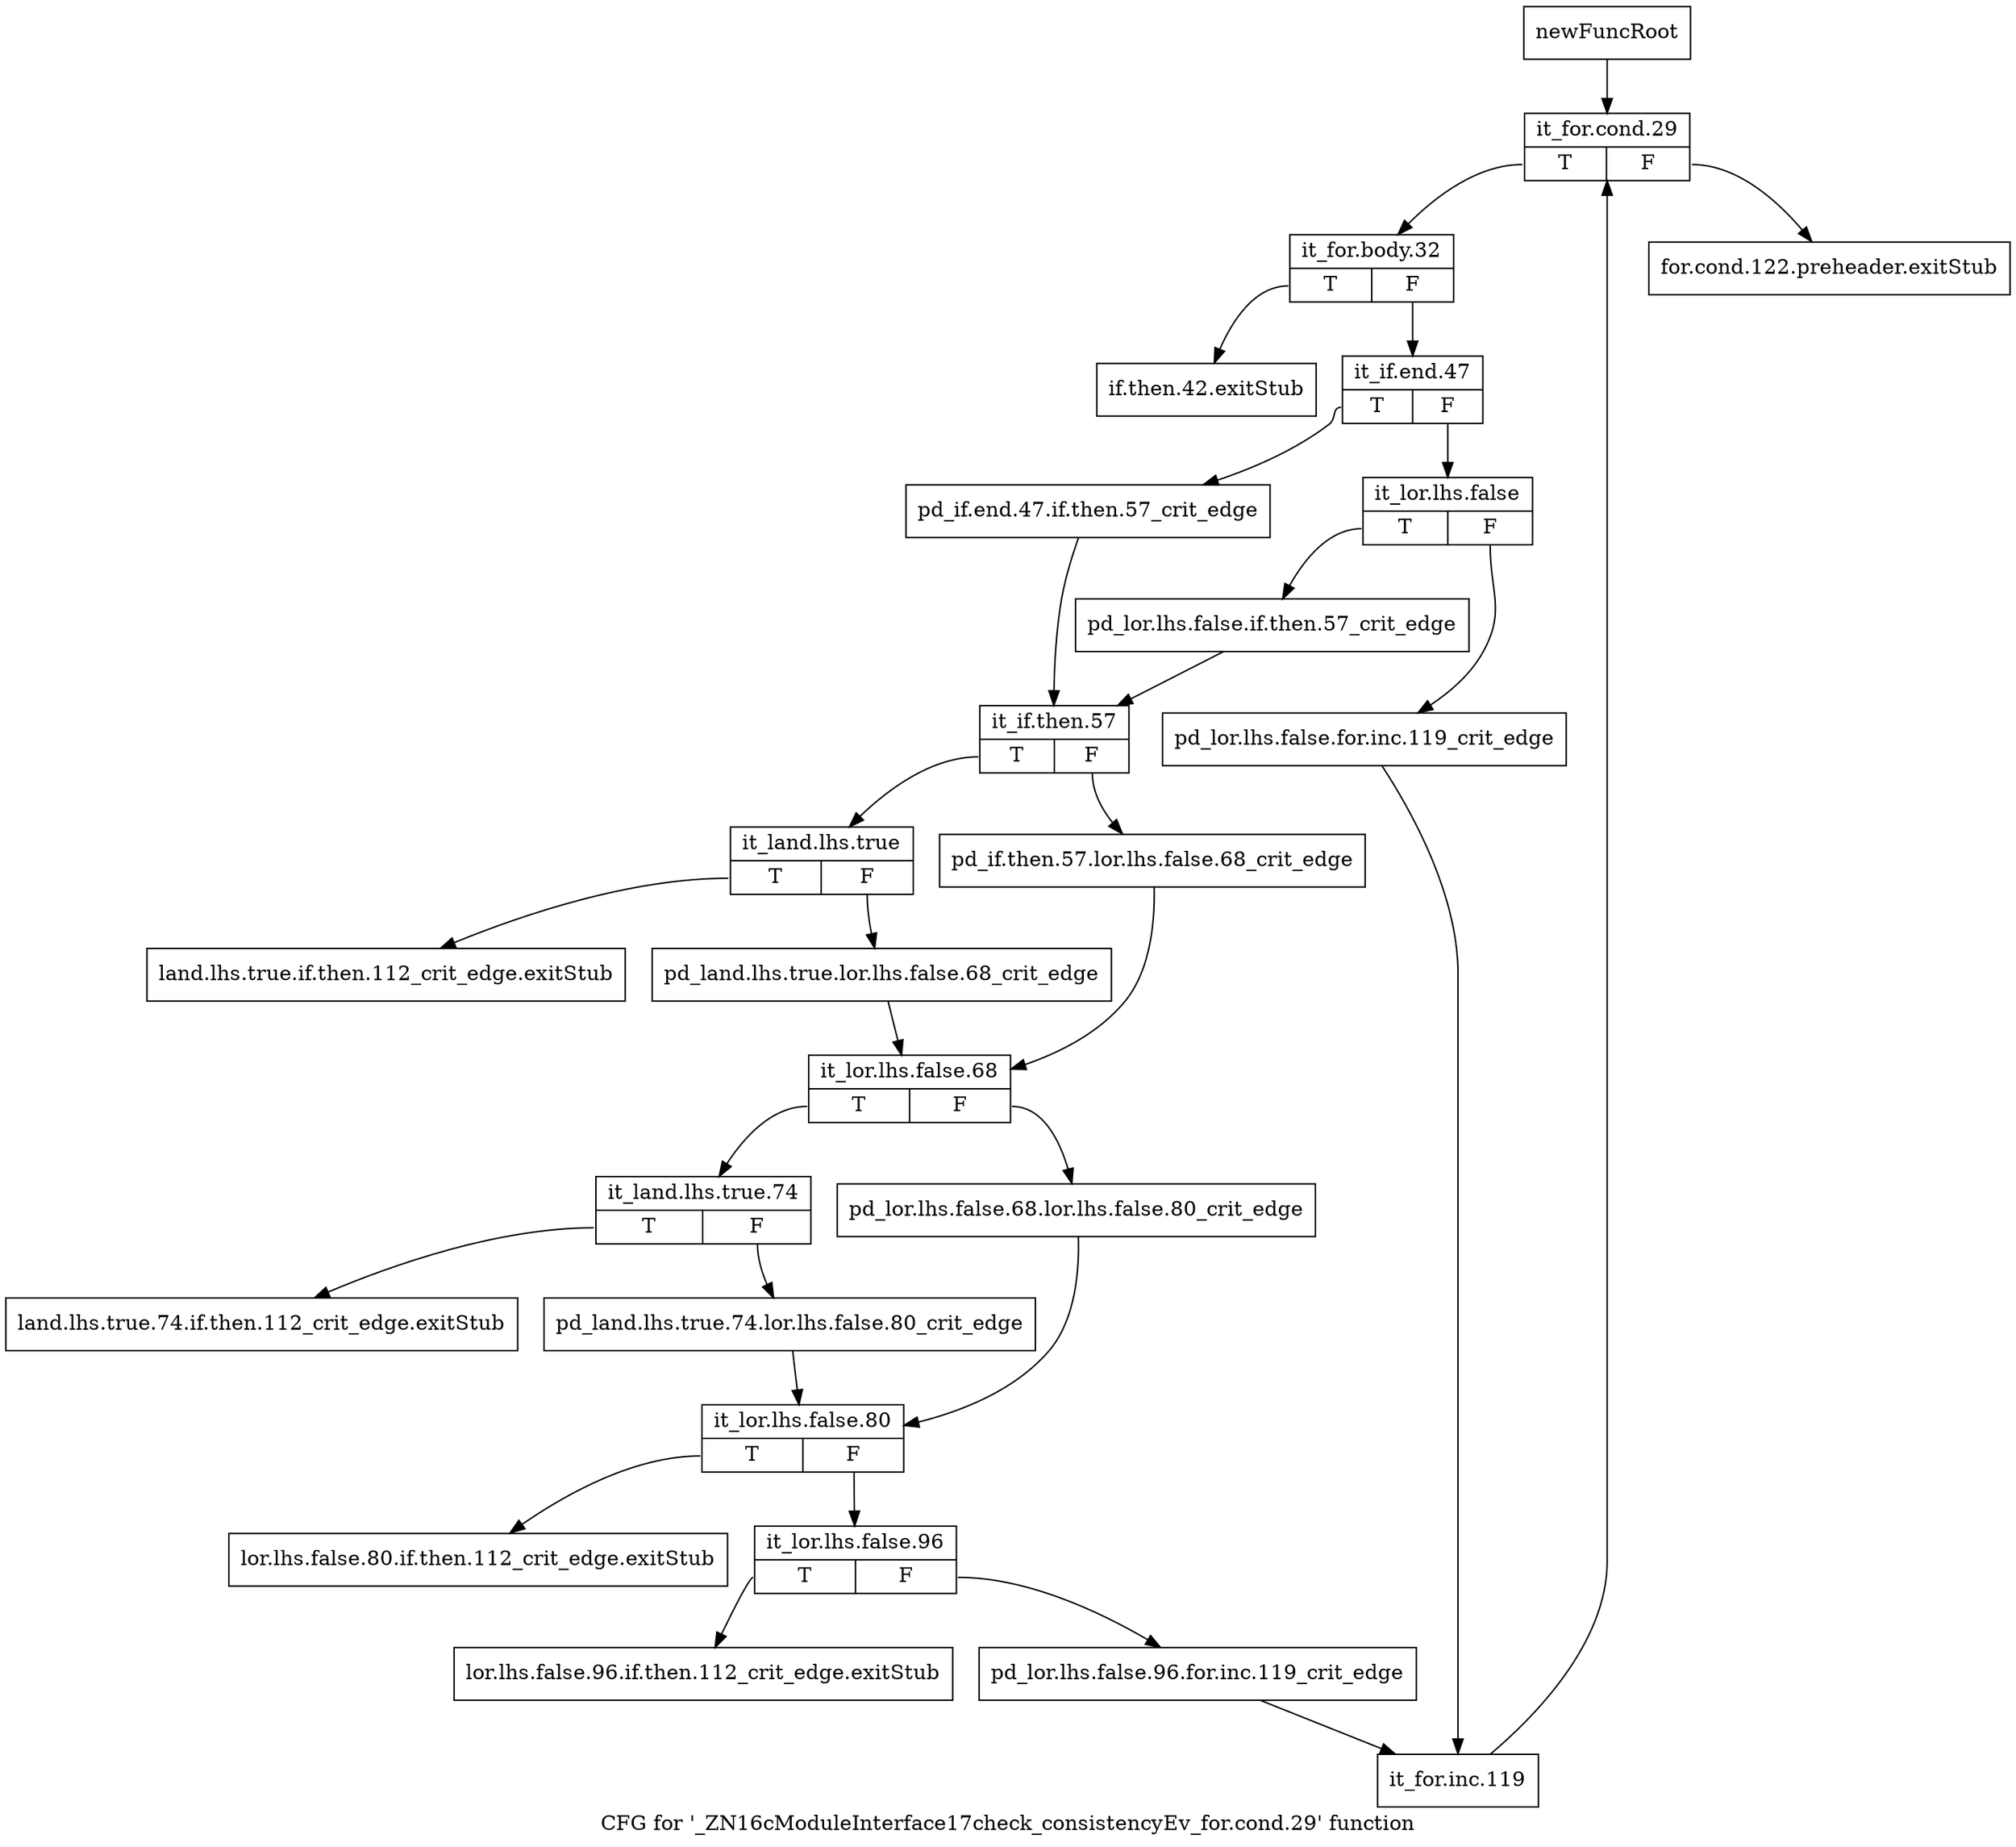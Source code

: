 digraph "CFG for '_ZN16cModuleInterface17check_consistencyEv_for.cond.29' function" {
	label="CFG for '_ZN16cModuleInterface17check_consistencyEv_for.cond.29' function";

	Node0x211ac60 [shape=record,label="{newFuncRoot}"];
	Node0x211ac60 -> Node0x211b730;
	Node0x211acb0 [shape=record,label="{for.cond.122.preheader.exitStub}"];
	Node0x211ad00 [shape=record,label="{if.then.42.exitStub}"];
	Node0x211b5f0 [shape=record,label="{land.lhs.true.if.then.112_crit_edge.exitStub}"];
	Node0x211b640 [shape=record,label="{land.lhs.true.74.if.then.112_crit_edge.exitStub}"];
	Node0x211b690 [shape=record,label="{lor.lhs.false.80.if.then.112_crit_edge.exitStub}"];
	Node0x211b6e0 [shape=record,label="{lor.lhs.false.96.if.then.112_crit_edge.exitStub}"];
	Node0x211b730 [shape=record,label="{it_for.cond.29|{<s0>T|<s1>F}}"];
	Node0x211b730:s0 -> Node0x211b780;
	Node0x211b730:s1 -> Node0x211acb0;
	Node0x211b780 [shape=record,label="{it_for.body.32|{<s0>T|<s1>F}}"];
	Node0x211b780:s0 -> Node0x211ad00;
	Node0x211b780:s1 -> Node0x211b7d0;
	Node0x211b7d0 [shape=record,label="{it_if.end.47|{<s0>T|<s1>F}}"];
	Node0x211b7d0:s0 -> Node0x211b910;
	Node0x211b7d0:s1 -> Node0x211b820;
	Node0x211b820 [shape=record,label="{it_lor.lhs.false|{<s0>T|<s1>F}}"];
	Node0x211b820:s0 -> Node0x211b8c0;
	Node0x211b820:s1 -> Node0x211b870;
	Node0x211b870 [shape=record,label="{pd_lor.lhs.false.for.inc.119_crit_edge}"];
	Node0x211b870 -> Node0x211bcd0;
	Node0x211b8c0 [shape=record,label="{pd_lor.lhs.false.if.then.57_crit_edge}"];
	Node0x211b8c0 -> Node0x211b960;
	Node0x211b910 [shape=record,label="{pd_if.end.47.if.then.57_crit_edge}"];
	Node0x211b910 -> Node0x211b960;
	Node0x211b960 [shape=record,label="{it_if.then.57|{<s0>T|<s1>F}}"];
	Node0x211b960:s0 -> Node0x211ba00;
	Node0x211b960:s1 -> Node0x211b9b0;
	Node0x211b9b0 [shape=record,label="{pd_if.then.57.lor.lhs.false.68_crit_edge}"];
	Node0x211b9b0 -> Node0x211baa0;
	Node0x211ba00 [shape=record,label="{it_land.lhs.true|{<s0>T|<s1>F}}"];
	Node0x211ba00:s0 -> Node0x211b5f0;
	Node0x211ba00:s1 -> Node0x211ba50;
	Node0x211ba50 [shape=record,label="{pd_land.lhs.true.lor.lhs.false.68_crit_edge}"];
	Node0x211ba50 -> Node0x211baa0;
	Node0x211baa0 [shape=record,label="{it_lor.lhs.false.68|{<s0>T|<s1>F}}"];
	Node0x211baa0:s0 -> Node0x211bb40;
	Node0x211baa0:s1 -> Node0x211baf0;
	Node0x211baf0 [shape=record,label="{pd_lor.lhs.false.68.lor.lhs.false.80_crit_edge}"];
	Node0x211baf0 -> Node0x211bbe0;
	Node0x211bb40 [shape=record,label="{it_land.lhs.true.74|{<s0>T|<s1>F}}"];
	Node0x211bb40:s0 -> Node0x211b640;
	Node0x211bb40:s1 -> Node0x211bb90;
	Node0x211bb90 [shape=record,label="{pd_land.lhs.true.74.lor.lhs.false.80_crit_edge}"];
	Node0x211bb90 -> Node0x211bbe0;
	Node0x211bbe0 [shape=record,label="{it_lor.lhs.false.80|{<s0>T|<s1>F}}"];
	Node0x211bbe0:s0 -> Node0x211b690;
	Node0x211bbe0:s1 -> Node0x211bc30;
	Node0x211bc30 [shape=record,label="{it_lor.lhs.false.96|{<s0>T|<s1>F}}"];
	Node0x211bc30:s0 -> Node0x211b6e0;
	Node0x211bc30:s1 -> Node0x211bc80;
	Node0x211bc80 [shape=record,label="{pd_lor.lhs.false.96.for.inc.119_crit_edge}"];
	Node0x211bc80 -> Node0x211bcd0;
	Node0x211bcd0 [shape=record,label="{it_for.inc.119}"];
	Node0x211bcd0 -> Node0x211b730;
}
